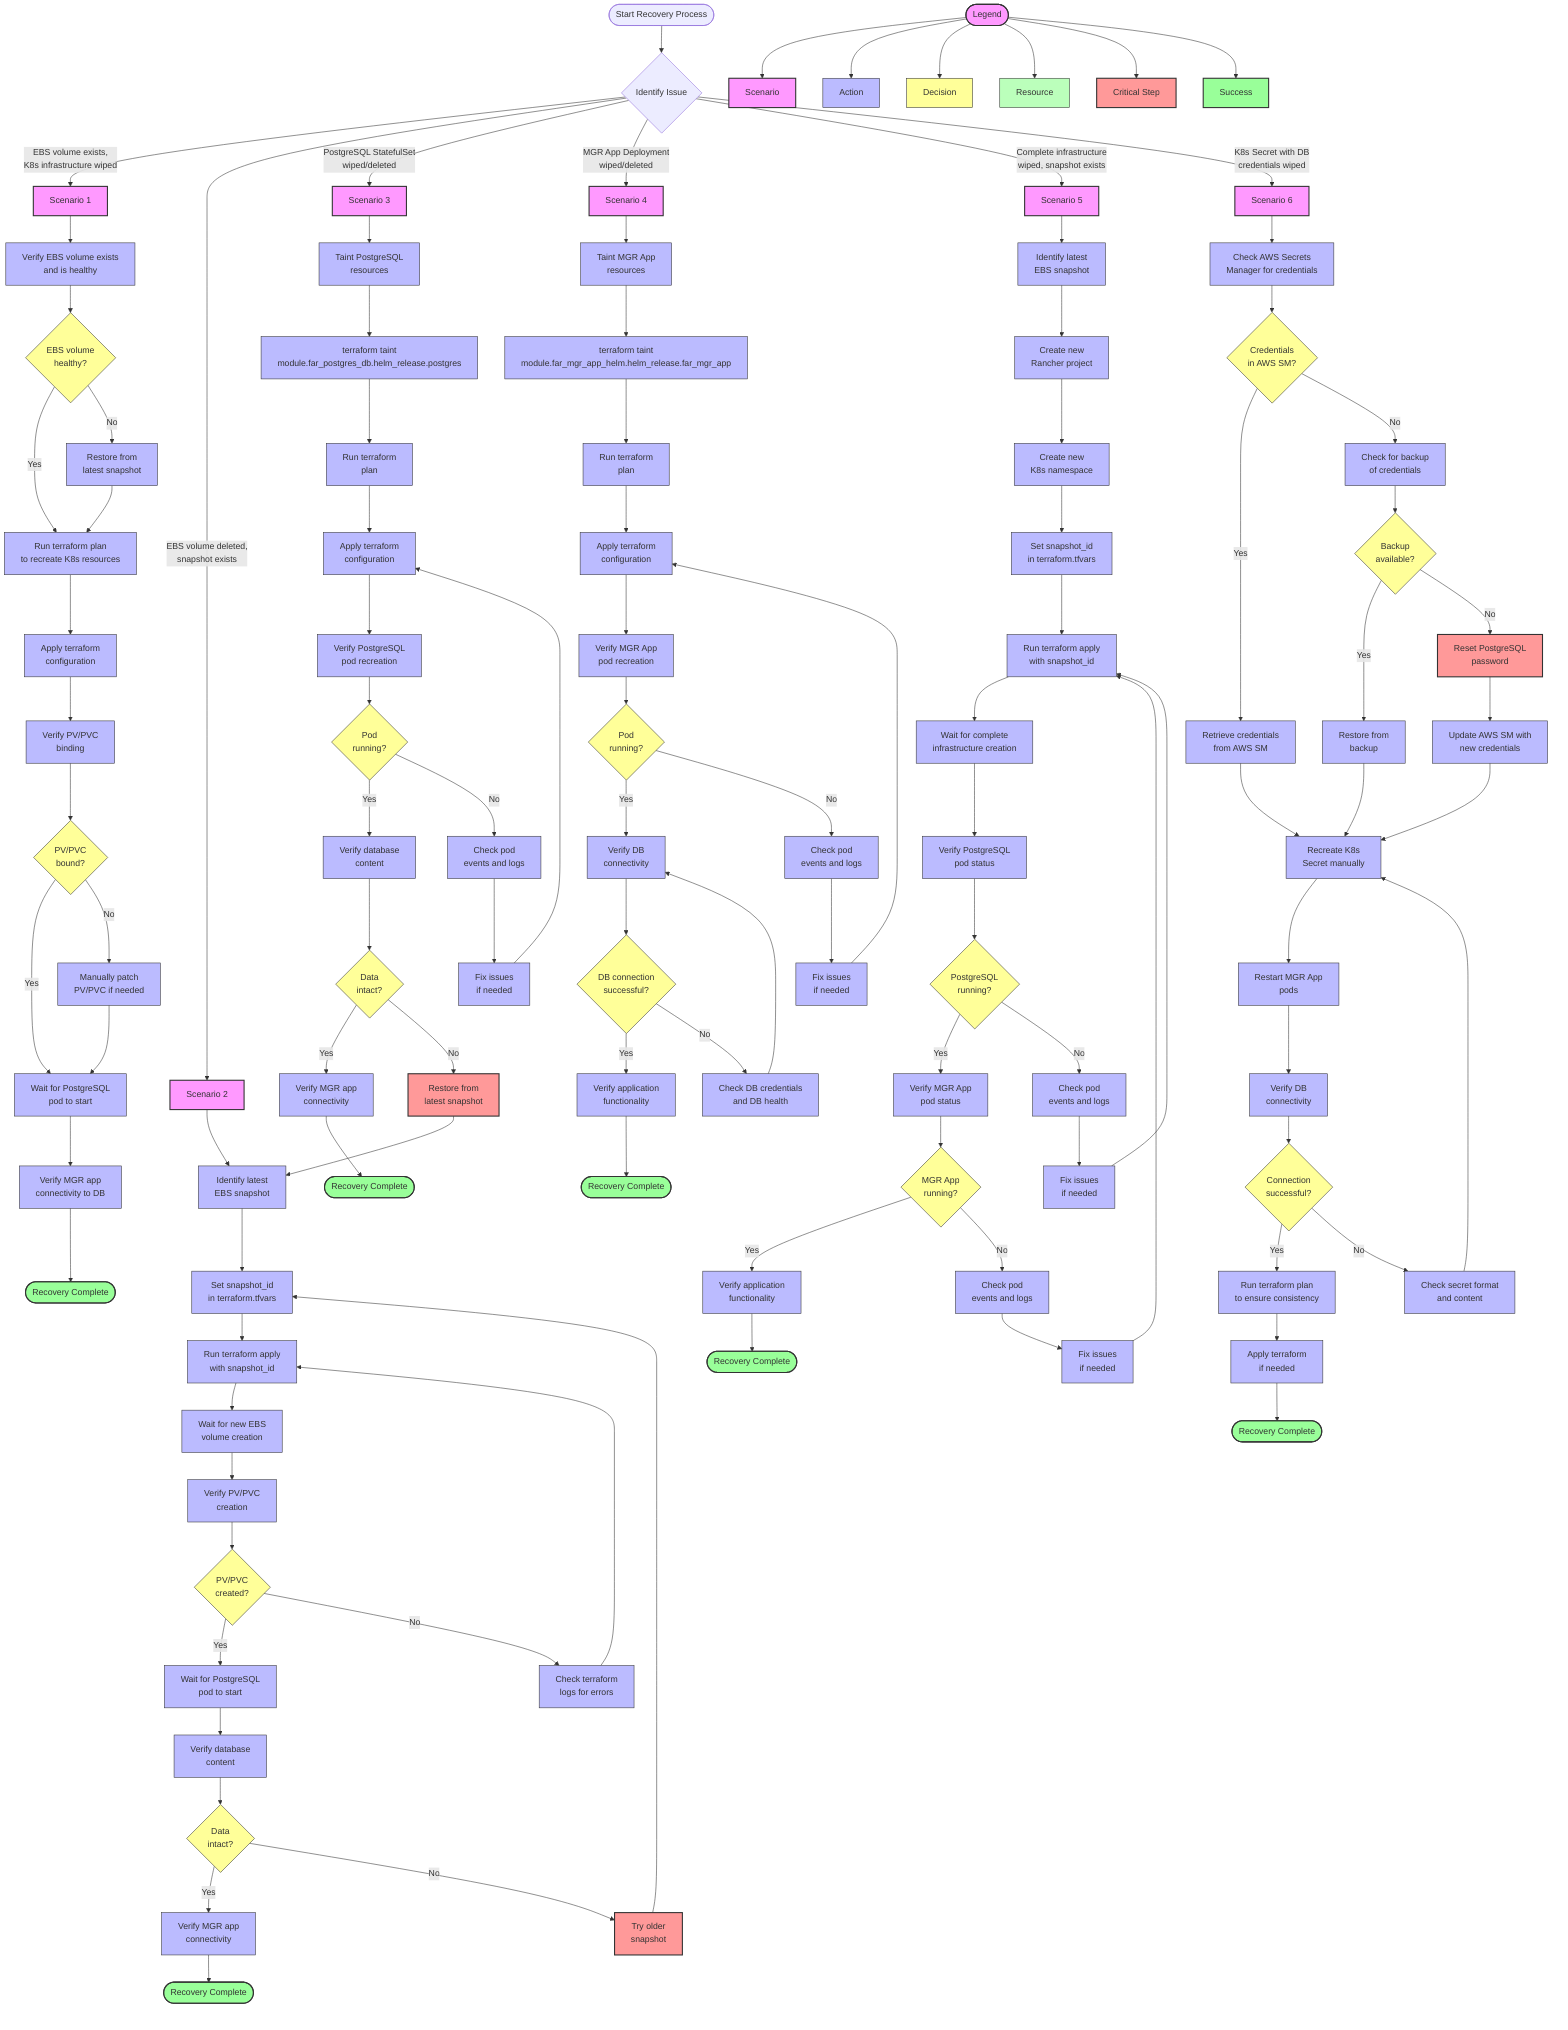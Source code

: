 flowchart TD
    classDef scenario fill:#f9f,stroke:#333,stroke-width:2px
    classDef action fill:#bbf,stroke:#333,stroke-width:1px
    classDef decision fill:#ff9,stroke:#333,stroke-width:1px
    classDef resource fill:#bfb,stroke:#333,stroke-width:1px
    classDef critical fill:#f99,stroke:#333,stroke-width:2px
    classDef success fill:#9f9,stroke:#333,stroke-width:2px

    Start([Start Recovery Process]) --> Identify{Identify Issue}
    
    %% Scenario 1: EBS volume exists, but Kubernetes infrastructure wiped
    Identify -->|"EBS volume exists,<br>K8s infrastructure wiped"| S1[Scenario 1]:::scenario
    S1 --> S1_1[Verify EBS volume exists<br>and is healthy]:::action
    S1_1 --> S1_2{EBS volume<br>healthy?}:::decision
    S1_2 -->|Yes| S1_3[Run terraform plan<br>to recreate K8s resources]:::action
    S1_2 -->|No| S1_4[Restore from<br>latest snapshot]:::action
    S1_4 --> S1_3
    S1_3 --> S1_5[Apply terraform<br>configuration]:::action
    S1_5 --> S1_6[Verify PV/PVC<br>binding]:::action
    S1_6 --> S1_7{PV/PVC<br>bound?}:::decision
    S1_7 -->|Yes| S1_8[Wait for PostgreSQL<br>pod to start]:::action
    S1_7 -->|No| S1_9[Manually patch<br>PV/PVC if needed]:::action
    S1_9 --> S1_8
    S1_8 --> S1_10[Verify MGR app<br>connectivity to DB]:::action
    S1_10 --> S1_Success([Recovery Complete]):::success
    
    %% Scenario 2: EBS volume wiped/deleted, snapshot exists
    Identify -->|"EBS volume deleted,<br>snapshot exists"| S2[Scenario 2]:::scenario
    S2 --> S2_1[Identify latest<br>EBS snapshot]:::action
    S2_1 --> S2_2[Set snapshot_id<br>in terraform.tfvars]:::action
    S2_2 --> S2_3[Run terraform apply<br>with snapshot_id]:::action
    S2_3 --> S2_4[Wait for new EBS<br>volume creation]:::action
    S2_4 --> S2_5[Verify PV/PVC<br>creation]:::action
    S2_5 --> S2_6{PV/PVC<br>created?}:::decision
    S2_6 -->|Yes| S2_7[Wait for PostgreSQL<br>pod to start]:::action
    S2_6 -->|No| S2_8[Check terraform<br>logs for errors]:::action
    S2_8 --> S2_3
    S2_7 --> S2_9[Verify database<br>content]:::action
    S2_9 --> S2_10{Data<br>intact?}:::decision
    S2_10 -->|Yes| S2_11[Verify MGR app<br>connectivity]:::action
    S2_10 -->|No| S2_12[Try older<br>snapshot]:::critical
    S2_12 --> S2_2
    S2_11 --> S2_Success([Recovery Complete]):::success
    
    %% Scenario 3: PostgreSQL StatefulSet wiped/deleted
    Identify -->|"PostgreSQL StatefulSet<br>wiped/deleted"| S3[Scenario 3]:::scenario
    S3 --> S3_1[Taint PostgreSQL<br>resources]:::action
    S3_1 --> S3_2["terraform taint<br>module.far_postgres_db.helm_release.postgres"]:::action
    S3_2 --> S3_3[Run terraform<br>plan]:::action
    S3_3 --> S3_4[Apply terraform<br>configuration]:::action
    S3_4 --> S3_5[Verify PostgreSQL<br>pod recreation]:::action
    S3_5 --> S3_6{Pod<br>running?}:::decision
    S3_6 -->|Yes| S3_7[Verify database<br>content]:::action
    S3_6 -->|No| S3_8[Check pod<br>events and logs]:::action
    S3_8 --> S3_9[Fix issues<br>if needed]:::action
    S3_9 --> S3_4
    S3_7 --> S3_10{Data<br>intact?}:::decision
    S3_10 -->|Yes| S3_11[Verify MGR app<br>connectivity]:::action
    S3_10 -->|No| S3_12[Restore from<br>latest snapshot]:::critical
    S3_12 --> S2_1
    S3_11 --> S3_Success([Recovery Complete]):::success
    
    %% Scenario 4: MGR App Deployment wiped/deleted
    Identify -->|"MGR App Deployment<br>wiped/deleted"| S4[Scenario 4]:::scenario
    S4 --> S4_1[Taint MGR App<br>resources]:::action
    S4_1 --> S4_2["terraform taint<br>module.far_mgr_app_helm.helm_release.far_mgr_app"]:::action
    S4_2 --> S4_3[Run terraform<br>plan]:::action
    S4_3 --> S4_4[Apply terraform<br>configuration]:::action
    S4_4 --> S4_5[Verify MGR App<br>pod recreation]:::action
    S4_5 --> S4_6{Pod<br>running?}:::decision
    S4_6 -->|Yes| S4_7[Verify DB<br>connectivity]:::action
    S4_6 -->|No| S4_8[Check pod<br>events and logs]:::action
    S4_8 --> S4_9[Fix issues<br>if needed]:::action
    S4_9 --> S4_4
    S4_7 --> S4_10{DB connection<br>successful?}:::decision
    S4_10 -->|Yes| S4_11[Verify application<br>functionality]:::action
    S4_10 -->|No| S4_12[Check DB credentials<br>and DB health]:::action
    S4_12 --> S4_7
    S4_11 --> S4_Success([Recovery Complete]):::success
    
    %% Scenario 5: Complete infrastructure wiped, only snapshot available
    Identify -->|"Complete infrastructure<br>wiped, snapshot exists"| S5[Scenario 5]:::scenario
    S5 --> S5_1[Identify latest<br>EBS snapshot]:::action
    S5_1 --> S5_2[Create new<br>Rancher project]:::action
    S5_2 --> S5_3[Create new<br>K8s namespace]:::action
    S5_3 --> S5_4[Set snapshot_id<br>in terraform.tfvars]:::action
    S5_4 --> S5_5[Run terraform apply<br>with snapshot_id]:::action
    S5_5 --> S5_6[Wait for complete<br>infrastructure creation]:::action
    S5_6 --> S5_7[Verify PostgreSQL<br>pod status]:::action
    S5_7 --> S5_8{PostgreSQL<br>running?}:::decision
    S5_8 -->|Yes| S5_9[Verify MGR App<br>pod status]:::action
    S5_8 -->|No| S5_10[Check pod<br>events and logs]:::action
    S5_10 --> S5_11[Fix issues<br>if needed]:::action
    S5_11 --> S5_5
    S5_9 --> S5_12{MGR App<br>running?}:::decision
    S5_12 -->|Yes| S5_13[Verify application<br>functionality]:::action
    S5_12 -->|No| S5_14[Check pod<br>events and logs]:::action
    S5_14 --> S5_15[Fix issues<br>if needed]:::action
    S5_15 --> S5_5
    S5_13 --> S5_Success([Recovery Complete]):::success
    
    %% Scenario 6: Kubernetes Secret with DB credentials wiped/deleted
    Identify -->|"K8s Secret with DB<br>credentials wiped"| S6[Scenario 6]:::scenario
    S6 --> S6_1[Check AWS Secrets<br>Manager for credentials]:::action
    S6_1 --> S6_2{Credentials<br>in AWS SM?}:::decision
    S6_2 -->|Yes| S6_3[Retrieve credentials<br>from AWS SM]:::action
    S6_2 -->|No| S6_4[Check for backup<br>of credentials]:::action
    S6_4 --> S6_5{Backup<br>available?}:::decision
    S6_5 -->|Yes| S6_6[Restore from<br>backup]:::action
    S6_5 -->|No| S6_7[Reset PostgreSQL<br>password]:::critical
    S6_3 --> S6_8[Recreate K8s<br>Secret manually]:::action
    S6_6 --> S6_8
    S6_7 --> S6_9[Update AWS SM with<br>new credentials]:::action
    S6_9 --> S6_8
    S6_8 --> S6_10[Restart MGR App<br>pods]:::action
    S6_10 --> S6_11[Verify DB<br>connectivity]:::action
    S6_11 --> S6_12{Connection<br>successful?}:::decision
    S6_12 -->|Yes| S6_13[Run terraform plan<br>to ensure consistency]:::action
    S6_12 -->|No| S6_14[Check secret format<br>and content]:::action
    S6_14 --> S6_8
    S6_13 --> S6_15[Apply terraform<br>if needed]:::action
    S6_15 --> S6_Success([Recovery Complete]):::success
    
    %% Legend
    Legend([Legend]):::scenario
    Legend --> Legend1[Scenario]:::scenario
    Legend --> Legend2[Action]:::action
    Legend --> Legend3[Decision]:::decision
    Legend --> Legend4[Resource]:::resource
    Legend --> Legend5[Critical Step]:::critical
    Legend --> Legend6[Success]:::success
